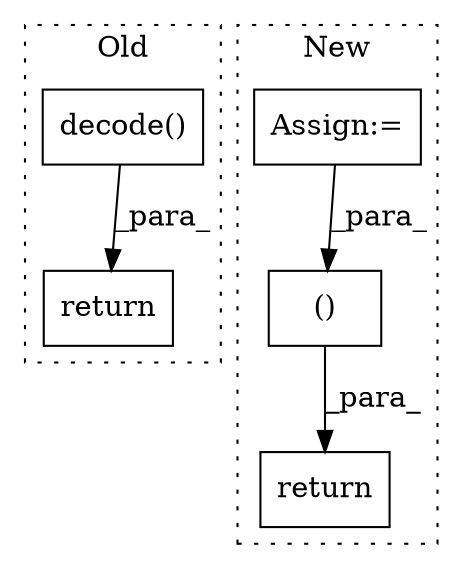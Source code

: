 digraph G {
subgraph cluster0 {
1 [label="decode()" a="75" s="1031,1091" l="12,1" shape="box"];
4 [label="return" a="93" s="1024" l="7" shape="box"];
label = "Old";
style="dotted";
}
subgraph cluster1 {
2 [label="()" a="54" s="1322" l="25" shape="box"];
3 [label="Assign:=" a="68" s="1251" l="3" shape="box"];
5 [label="return" a="93" s="1311" l="7" shape="box"];
label = "New";
style="dotted";
}
1 -> 4 [label="_para_"];
2 -> 5 [label="_para_"];
3 -> 2 [label="_para_"];
}